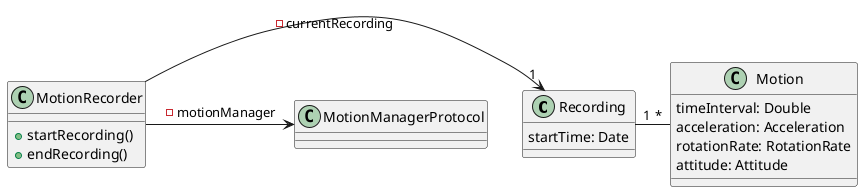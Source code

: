 @startuml MotionRecorder
skinparam linetype auto

class Recording {
    startTime: Date
}
Recording "1" - "*" Motion

class Motion {
    timeInterval: Double
    acceleration: Acceleration
    rotationRate: RotationRate
    attitude: Attitude
}

class MotionRecorder {
    +startRecording()
    +endRecording()
}
MotionRecorder -> "1" Recording: -currentRecording
MotionRecorder -> MotionManagerProtocol: -motionManager

@enduml